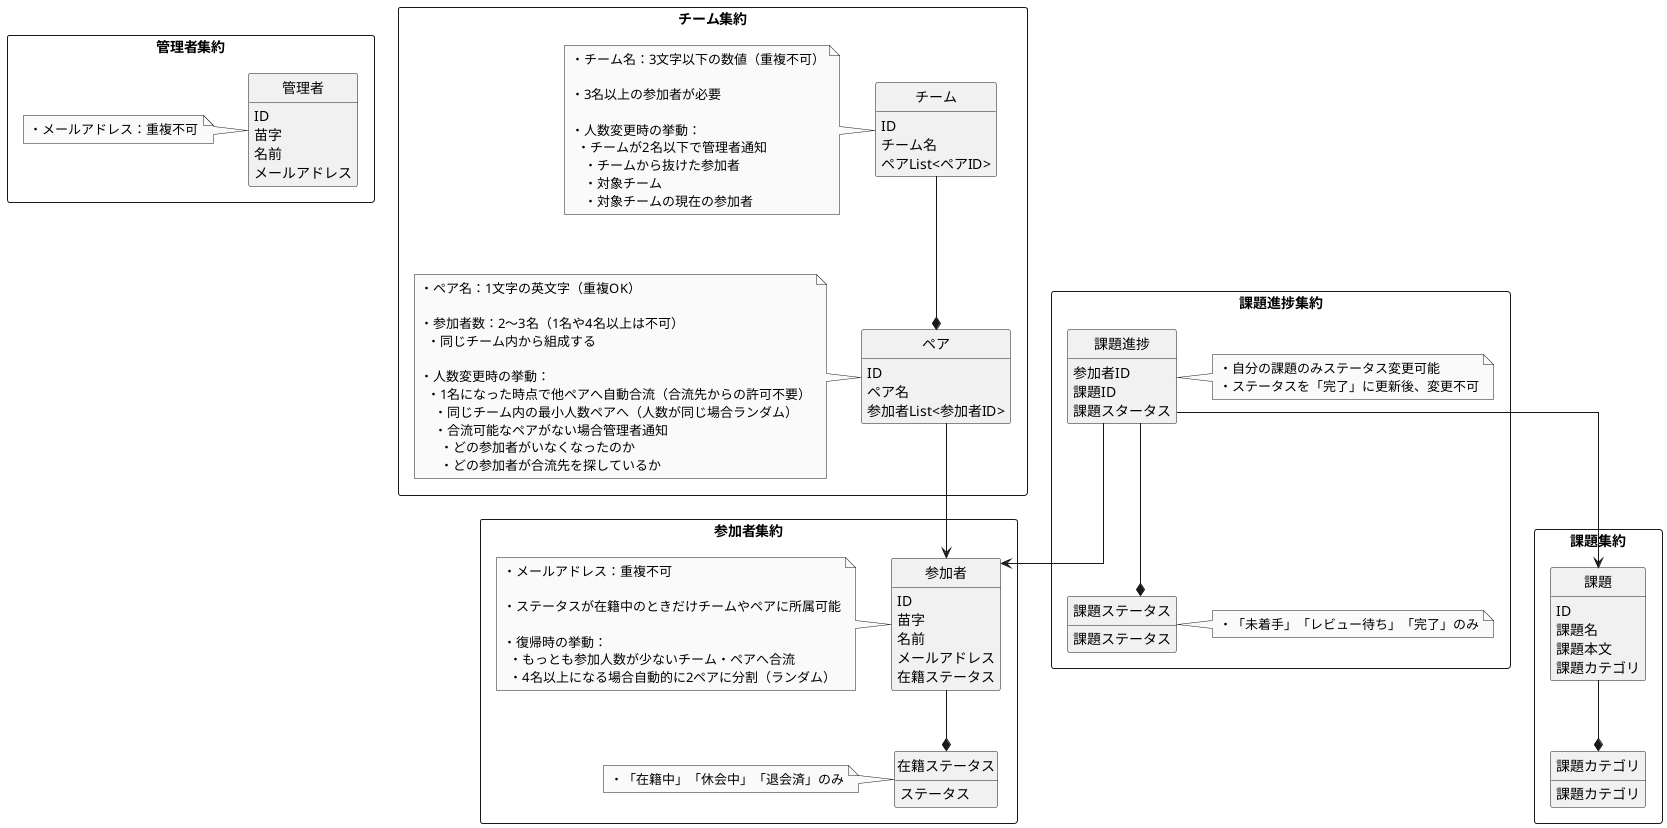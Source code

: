 @startuml usecase

' ------------------------------ 設定
hide circle
hide method
skinparam linetype ortho
skinparam monochrome true
skinparam shadowing false


' ------------------------------ 管理者集約
rectangle 管理者集約 {
  class 管理者 {
    ID
    苗字
    名前
    メールアドレス
  }
  note left of 管理者
    ・メールアドレス：重複不可
  end note
}

' ------------------------------ チーム集約
rectangle チーム集約 {
  class チーム {
    ID
    チーム名
    ペアList<ペアID>
  }

  class ペア {
    ID
    ペア名
    参加者List<参加者ID>
  }

  note left of チーム
    ・チーム名：3文字以下の数値（重複不可）

    ・3名以上の参加者が必要

    ・人数変更時の挙動：
      ・チームが2名以下で管理者通知
        ・チームから抜けた参加者
        ・対象チーム
        ・対象チームの現在の参加者
  end note

  note left of ペア
    ・ペア名：1文字の英文字（重複OK）

    ・参加者数：2〜3名（1名や4名以上は不可）
      ・同じチーム内から組成する

    ・人数変更時の挙動：
      ・1名になった時点で他ペアへ自動合流（合流先からの許可不要）
        ・同じチーム内の最小人数ペアへ（人数が同じ場合ランダム）
        ・合流可能なペアがない場合管理者通知
          ・どの参加者がいなくなったのか
          ・どの参加者が合流先を探しているか
  end note
}

' ------------------------------ 参加者集約
rectangle 参加者集約 {
  class 参加者 {
    ID
    苗字
    名前
    メールアドレス
    在籍ステータス
  }

  class 在籍ステータス {
    ステータス
  }

  note left of 参加者
    ・メールアドレス：重複不可

    ・ステータスが在籍中のときだけチームやペアに所属可能

    ・復帰時の挙動：
      ・もっとも参加人数が少ないチーム・ペアへ合流
      ・4名以上になる場合自動的に2ペアに分割（ランダム）
  end note

  note left of 在籍ステータス
    ・「在籍中」「休会中」「退会済」のみ
  end note
}

' ------------------------------ 課題集約
rectangle 課題集約 {
  class 課題 {
    ID
    課題名
    課題本文
    課題カテゴリ
  }

  class 課題カテゴリ {
    課題カテゴリ
  }
}

' ------------------------------ 課題進捗集約
rectangle 課題進捗集約 {
  class 課題進捗 {
    参加者ID
    課題ID
    課題スタータス
  }

  class 課題ステータス {
    課題ステータス
  }

  note right of 課題進捗
    ・自分の課題のみステータス変更可能
    ・ステータスを「完了」に更新後、変更不可
  end note

  note right of 課題ステータス
    ・「未着手」「レビュー待ち」「完了」のみ
  end note
}


' ------------------------------ step3. relationship
' 集約内はインスタンス参照
チーム --* ペア
参加者 --* 在籍ステータス
課題 --* 課題カテゴリ
課題進捗 --* 課題ステータス

' 集約外はID参照
ペア --> 参加者
課題進捗 --> 参加者
課題進捗 --> 課題

@enduml